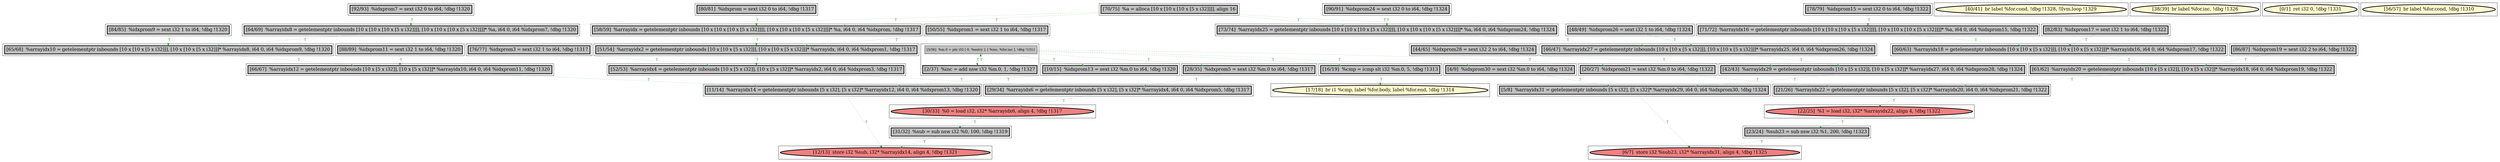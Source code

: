 
digraph G {



node212->node229 [style=dotted,color=forestgreen,label="T",fontcolor=forestgreen ]
node243->node234 [style=dotted,color=forestgreen,label="T",fontcolor=forestgreen ]
node228->node235 [style=dotted,color=forestgreen,label="T",fontcolor=forestgreen ]
node233->node219 [style=dotted,color=forestgreen,label="T",fontcolor=forestgreen ]
node232->node216 [style=dotted,color=forestgreen,label="T",fontcolor=forestgreen ]
node223->node226 [style=dotted,color=forestgreen,label="T",fontcolor=forestgreen ]
node205->node232 [style=dotted,color=forestgreen,label="T",fontcolor=forestgreen ]
node215->node235 [style=dotted,color=forestgreen,label="T",fontcolor=forestgreen ]
node213->node209 [style=dotted,color=forestgreen,label="T",fontcolor=forestgreen ]
node227->node247 [style=dotted,color=forestgreen,label="T",fontcolor=forestgreen ]
node220->node213 [style=dotted,color=forestgreen,label="T",fontcolor=forestgreen ]
node239->node245 [style=dotted,color=forestgreen,label="T",fontcolor=forestgreen ]
node203->node236 [style=dotted,color=forestgreen,label="T",fontcolor=forestgreen ]
node219->node241 [style=dotted,color=forestgreen,label="T",fontcolor=forestgreen ]
node224->node219 [style=dotted,color=forestgreen,label="T",fontcolor=forestgreen ]
node248->node221 [style=dotted,color=forestgreen,label="T",fontcolor=forestgreen ]
node226->node246 [style=dotted,color=forestgreen,label="T",fontcolor=forestgreen ]
node244->node246 [style=dotted,color=forestgreen,label="T",fontcolor=forestgreen ]
node222->node227 [style=dotted,color=forestgreen,label="T",fontcolor=forestgreen ]
node210->node226 [style=dotted,color=forestgreen,label="T",fontcolor=forestgreen ]
node246->node232 [style=dotted,color=forestgreen,label="T",fontcolor=forestgreen ]
node218->node210 [style=dotted,color=forestgreen,label="T",fontcolor=forestgreen ]
node207->node206 [style=dotted,color=forestgreen,label="T",fontcolor=forestgreen ]
node204->node203 [style=dotted,color=forestgreen,label="T",fontcolor=forestgreen ]
node217->node215 [style=dotted,color=forestgreen,label="T",fontcolor=forestgreen ]
node238->node241 [style=dotted,color=forestgreen,label="T",fontcolor=forestgreen ]
node214->node217 [style=dotted,color=forestgreen,label="T",fontcolor=forestgreen ]
node220->node210 [style=dotted,color=forestgreen,label="T",fontcolor=forestgreen ]
node239->node240 [style=dotted,color=forestgreen,label="T",fontcolor=forestgreen ]
node241->node243 [style=dotted,color=forestgreen,label="T",fontcolor=forestgreen ]
node247->node248 [style=dotted,color=forestgreen,label="T",fontcolor=forestgreen ]
node231->node224 [style=dotted,color=forestgreen,label="T",fontcolor=forestgreen ]
node220->node217 [style=dotted,color=forestgreen,label="T",fontcolor=forestgreen ]
node235->node203 [style=dotted,color=forestgreen,label="T",fontcolor=forestgreen ]
node239->node207 [style=dotted,color=forestgreen,label="T",fontcolor=forestgreen ]
node225->node209 [style=dotted,color=forestgreen,label="T",fontcolor=forestgreen ]
node221->node236 [style=dotted,color=forestgreen,label="T",fontcolor=forestgreen ]
node234->node216 [style=dotted,color=forestgreen,label="T",fontcolor=forestgreen ]
node242->node213 [style=dotted,color=forestgreen,label="T",fontcolor=forestgreen ]
node239->node204 [style=dotted,color=forestgreen,label="T",fontcolor=forestgreen ]
node229->node224 [style=dotted,color=forestgreen,label="T",fontcolor=forestgreen ]
node240->node239 [style=dotted,color=forestgreen,label="T",fontcolor=forestgreen ]
node239->node238 [style=dotted,color=forestgreen,label="T",fontcolor=forestgreen ]
node208->node215 [style=dotted,color=forestgreen,label="T",fontcolor=forestgreen ]
node209->node227 [style=dotted,color=forestgreen,label="T",fontcolor=forestgreen ]
node220->node229 [style=dotted,color=forestgreen,label="T",fontcolor=forestgreen ]
node239->node205 [style=dotted,color=forestgreen,label="T",fontcolor=forestgreen ]
node245->node247 [style=dotted,color=forestgreen,label="T",fontcolor=forestgreen ]


subgraph cluster45 {


node248 [penwidth=3.0,fontsize=20,fillcolor=lightcoral,label="[22/25]  %1 = load i32, i32* %arrayidx22, align 4, !dbg !1322",shape=ellipse,style=filled ]



}

subgraph cluster41 {


node244 [penwidth=3.0,fontsize=20,fillcolor=grey,label="[88/89]  %idxprom11 = sext i32 1 to i64, !dbg !1320",shape=rectangle,style=filled ]



}

subgraph cluster39 {


node242 [penwidth=3.0,fontsize=20,fillcolor=grey,label="[78/79]  %idxprom15 = sext i32 0 to i64, !dbg !1322",shape=rectangle,style=filled ]



}

subgraph cluster38 {


node241 [penwidth=3.0,fontsize=20,fillcolor=grey,label="[29/34]  %arrayidx6 = getelementptr inbounds [5 x i32], [5 x i32]* %arrayidx4, i64 0, i64 %idxprom5, !dbg !1317",shape=rectangle,style=filled ]



}

subgraph cluster37 {


node240 [penwidth=3.0,fontsize=20,fillcolor=grey,label="[2/37]  %inc = add nsw i32 %m.0, 1, !dbg !1327",shape=rectangle,style=filled ]
node239 [fillcolor=grey,label="[3/36]  %m.0 = phi i32 [ 0, %entry ], [ %inc, %for.inc ], !dbg !1311",shape=rectangle,style=filled ]



}

subgraph cluster36 {


node238 [penwidth=3.0,fontsize=20,fillcolor=grey,label="[28/35]  %idxprom5 = sext i32 %m.0 to i64, !dbg !1317",shape=rectangle,style=filled ]



}

subgraph cluster15 {


node217 [penwidth=3.0,fontsize=20,fillcolor=grey,label="[73/74]  %arrayidx25 = getelementptr inbounds [10 x [10 x [10 x [5 x i32]]]], [10 x [10 x [10 x [5 x i32]]]]* %a, i64 0, i64 %idxprom24, !dbg !1324",shape=rectangle,style=filled ]



}

subgraph cluster40 {


node243 [penwidth=3.0,fontsize=20,fillcolor=lightcoral,label="[30/33]  %0 = load i32, i32* %arrayidx6, align 4, !dbg !1317",shape=ellipse,style=filled ]



}

subgraph cluster35 {


node237 [penwidth=3.0,fontsize=20,fillcolor=lemonchiffon,label="[40/41]  br label %for.cond, !dbg !1328, !llvm.loop !1329",shape=ellipse,style=filled ]



}

subgraph cluster42 {


node245 [penwidth=3.0,fontsize=20,fillcolor=grey,label="[20/27]  %idxprom21 = sext i32 %m.0 to i64, !dbg !1322",shape=rectangle,style=filled ]



}

subgraph cluster11 {


node213 [penwidth=3.0,fontsize=20,fillcolor=grey,label="[71/72]  %arrayidx16 = getelementptr inbounds [10 x [10 x [10 x [5 x i32]]]], [10 x [10 x [10 x [5 x i32]]]]* %a, i64 0, i64 %idxprom15, !dbg !1322",shape=rectangle,style=filled ]



}

subgraph cluster43 {


node246 [penwidth=3.0,fontsize=20,fillcolor=grey,label="[66/67]  %arrayidx12 = getelementptr inbounds [10 x [5 x i32]], [10 x [5 x i32]]* %arrayidx10, i64 0, i64 %idxprom11, !dbg !1320",shape=rectangle,style=filled ]



}

subgraph cluster19 {


node221 [penwidth=3.0,fontsize=20,fillcolor=grey,label="[23/24]  %sub23 = sub nsw i32 %1, 200, !dbg !1323",shape=rectangle,style=filled ]



}

subgraph cluster9 {


node211 [penwidth=3.0,fontsize=20,fillcolor=lemonchiffon,label="[38/39]  br label %for.inc, !dbg !1326",shape=ellipse,style=filled ]



}

subgraph cluster8 {


node210 [penwidth=3.0,fontsize=20,fillcolor=grey,label="[64/69]  %arrayidx8 = getelementptr inbounds [10 x [10 x [10 x [5 x i32]]]], [10 x [10 x [10 x [5 x i32]]]]* %a, i64 0, i64 %idxprom7, !dbg !1320",shape=rectangle,style=filled ]



}

subgraph cluster10 {


node212 [penwidth=3.0,fontsize=20,fillcolor=grey,label="[80/81]  %idxprom = sext i32 0 to i64, !dbg !1317",shape=rectangle,style=filled ]



}

subgraph cluster23 {


node225 [penwidth=3.0,fontsize=20,fillcolor=grey,label="[82/83]  %idxprom17 = sext i32 1 to i64, !dbg !1322",shape=rectangle,style=filled ]



}

subgraph cluster7 {


node209 [penwidth=3.0,fontsize=20,fillcolor=grey,label="[60/63]  %arrayidx18 = getelementptr inbounds [10 x [10 x [5 x i32]]], [10 x [10 x [5 x i32]]]* %arrayidx16, i64 0, i64 %idxprom17, !dbg !1322",shape=rectangle,style=filled ]



}

subgraph cluster14 {


node216 [penwidth=3.0,fontsize=20,fillcolor=lightcoral,label="[12/13]  store i32 %sub, i32* %arrayidx14, align 4, !dbg !1321",shape=ellipse,style=filled ]



}

subgraph cluster44 {


node247 [penwidth=3.0,fontsize=20,fillcolor=grey,label="[21/26]  %arrayidx22 = getelementptr inbounds [5 x i32], [5 x i32]* %arrayidx20, i64 0, i64 %idxprom21, !dbg !1322",shape=rectangle,style=filled ]



}

subgraph cluster6 {


node208 [penwidth=3.0,fontsize=20,fillcolor=grey,label="[48/49]  %idxprom26 = sext i32 1 to i64, !dbg !1324",shape=rectangle,style=filled ]



}

subgraph cluster30 {


node232 [penwidth=3.0,fontsize=20,fillcolor=grey,label="[11/14]  %arrayidx14 = getelementptr inbounds [5 x i32], [5 x i32]* %arrayidx12, i64 0, i64 %idxprom13, !dbg !1320",shape=rectangle,style=filled ]



}

subgraph cluster31 {


node233 [penwidth=3.0,fontsize=20,fillcolor=grey,label="[76/77]  %idxprom3 = sext i32 1 to i64, !dbg !1317",shape=rectangle,style=filled ]



}

subgraph cluster0 {


node202 [penwidth=3.0,fontsize=20,fillcolor=lemonchiffon,label="[0/1]  ret i32 0, !dbg !1331",shape=ellipse,style=filled ]



}

subgraph cluster13 {


node215 [penwidth=3.0,fontsize=20,fillcolor=grey,label="[46/47]  %arrayidx27 = getelementptr inbounds [10 x [10 x [5 x i32]]], [10 x [10 x [5 x i32]]]* %arrayidx25, i64 0, i64 %idxprom26, !dbg !1324",shape=rectangle,style=filled ]



}

subgraph cluster5 {


node207 [penwidth=3.0,fontsize=20,fillcolor=grey,label="[16/19]  %cmp = icmp slt i32 %m.0, 5, !dbg !1313",shape=rectangle,style=filled ]



}

subgraph cluster1 {


node203 [penwidth=3.0,fontsize=20,fillcolor=grey,label="[5/8]  %arrayidx31 = getelementptr inbounds [5 x i32], [5 x i32]* %arrayidx29, i64 0, i64 %idxprom30, !dbg !1324",shape=rectangle,style=filled ]



}

subgraph cluster32 {


node234 [penwidth=3.0,fontsize=20,fillcolor=grey,label="[31/32]  %sub = sub nsw i32 %0, 100, !dbg !1319",shape=rectangle,style=filled ]



}

subgraph cluster3 {


node205 [penwidth=3.0,fontsize=20,fillcolor=grey,label="[10/15]  %idxprom13 = sext i32 %m.0 to i64, !dbg !1320",shape=rectangle,style=filled ]



}

subgraph cluster4 {


node206 [penwidth=3.0,fontsize=20,fillcolor=lemonchiffon,label="[17/18]  br i1 %cmp, label %for.body, label %for.end, !dbg !1314",shape=ellipse,style=filled ]



}

subgraph cluster17 {


node219 [penwidth=3.0,fontsize=20,fillcolor=grey,label="[52/53]  %arrayidx4 = getelementptr inbounds [10 x [5 x i32]], [10 x [5 x i32]]* %arrayidx2, i64 0, i64 %idxprom3, !dbg !1317",shape=rectangle,style=filled ]



}

subgraph cluster16 {


node218 [penwidth=3.0,fontsize=20,fillcolor=grey,label="[92/93]  %idxprom7 = sext i32 0 to i64, !dbg !1320",shape=rectangle,style=filled ]



}

subgraph cluster2 {


node204 [penwidth=3.0,fontsize=20,fillcolor=grey,label="[4/9]  %idxprom30 = sext i32 %m.0 to i64, !dbg !1324",shape=rectangle,style=filled ]



}

subgraph cluster34 {


node236 [penwidth=3.0,fontsize=20,fillcolor=lightcoral,label="[6/7]  store i32 %sub23, i32* %arrayidx31, align 4, !dbg !1325",shape=ellipse,style=filled ]



}

subgraph cluster22 {


node224 [penwidth=3.0,fontsize=20,fillcolor=grey,label="[51/54]  %arrayidx2 = getelementptr inbounds [10 x [10 x [5 x i32]]], [10 x [10 x [5 x i32]]]* %arrayidx, i64 0, i64 %idxprom1, !dbg !1317",shape=rectangle,style=filled ]



}

subgraph cluster25 {


node227 [penwidth=3.0,fontsize=20,fillcolor=grey,label="[61/62]  %arrayidx20 = getelementptr inbounds [10 x [5 x i32]], [10 x [5 x i32]]* %arrayidx18, i64 0, i64 %idxprom19, !dbg !1322",shape=rectangle,style=filled ]



}

subgraph cluster18 {


node220 [penwidth=3.0,fontsize=20,fillcolor=grey,label="[70/75]  %a = alloca [10 x [10 x [10 x [5 x i32]]]], align 16",shape=rectangle,style=filled ]



}

subgraph cluster29 {


node231 [penwidth=3.0,fontsize=20,fillcolor=grey,label="[50/55]  %idxprom1 = sext i32 1 to i64, !dbg !1317",shape=rectangle,style=filled ]



}

subgraph cluster20 {


node222 [penwidth=3.0,fontsize=20,fillcolor=grey,label="[86/87]  %idxprom19 = sext i32 2 to i64, !dbg !1322",shape=rectangle,style=filled ]



}

subgraph cluster26 {


node228 [penwidth=3.0,fontsize=20,fillcolor=grey,label="[44/45]  %idxprom28 = sext i32 2 to i64, !dbg !1324",shape=rectangle,style=filled ]



}

subgraph cluster24 {


node226 [penwidth=3.0,fontsize=20,fillcolor=grey,label="[65/68]  %arrayidx10 = getelementptr inbounds [10 x [10 x [5 x i32]]], [10 x [10 x [5 x i32]]]* %arrayidx8, i64 0, i64 %idxprom9, !dbg !1320",shape=rectangle,style=filled ]



}

subgraph cluster28 {


node230 [penwidth=3.0,fontsize=20,fillcolor=lemonchiffon,label="[56/57]  br label %for.cond, !dbg !1310",shape=ellipse,style=filled ]



}

subgraph cluster27 {


node229 [penwidth=3.0,fontsize=20,fillcolor=grey,label="[58/59]  %arrayidx = getelementptr inbounds [10 x [10 x [10 x [5 x i32]]]], [10 x [10 x [10 x [5 x i32]]]]* %a, i64 0, i64 %idxprom, !dbg !1317",shape=rectangle,style=filled ]



}

subgraph cluster21 {


node223 [penwidth=3.0,fontsize=20,fillcolor=grey,label="[84/85]  %idxprom9 = sext i32 1 to i64, !dbg !1320",shape=rectangle,style=filled ]



}

subgraph cluster12 {


node214 [penwidth=3.0,fontsize=20,fillcolor=grey,label="[90/91]  %idxprom24 = sext i32 0 to i64, !dbg !1324",shape=rectangle,style=filled ]



}

subgraph cluster33 {


node235 [penwidth=3.0,fontsize=20,fillcolor=grey,label="[42/43]  %arrayidx29 = getelementptr inbounds [10 x [5 x i32]], [10 x [5 x i32]]* %arrayidx27, i64 0, i64 %idxprom28, !dbg !1324",shape=rectangle,style=filled ]



}

}
